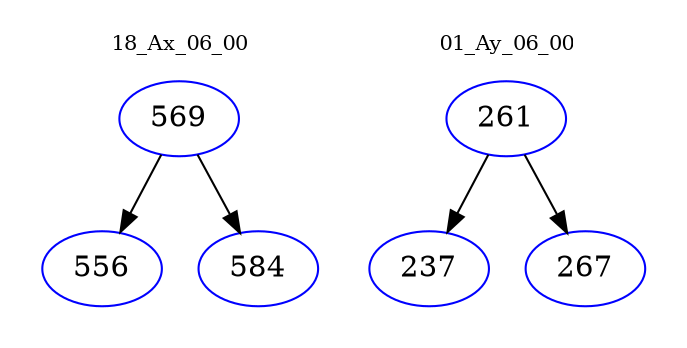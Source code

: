 digraph{
subgraph cluster_0 {
color = white
label = "18_Ax_06_00";
fontsize=10;
T0_569 [label="569", color="blue"]
T0_569 -> T0_556 [color="black"]
T0_556 [label="556", color="blue"]
T0_569 -> T0_584 [color="black"]
T0_584 [label="584", color="blue"]
}
subgraph cluster_1 {
color = white
label = "01_Ay_06_00";
fontsize=10;
T1_261 [label="261", color="blue"]
T1_261 -> T1_237 [color="black"]
T1_237 [label="237", color="blue"]
T1_261 -> T1_267 [color="black"]
T1_267 [label="267", color="blue"]
}
}
